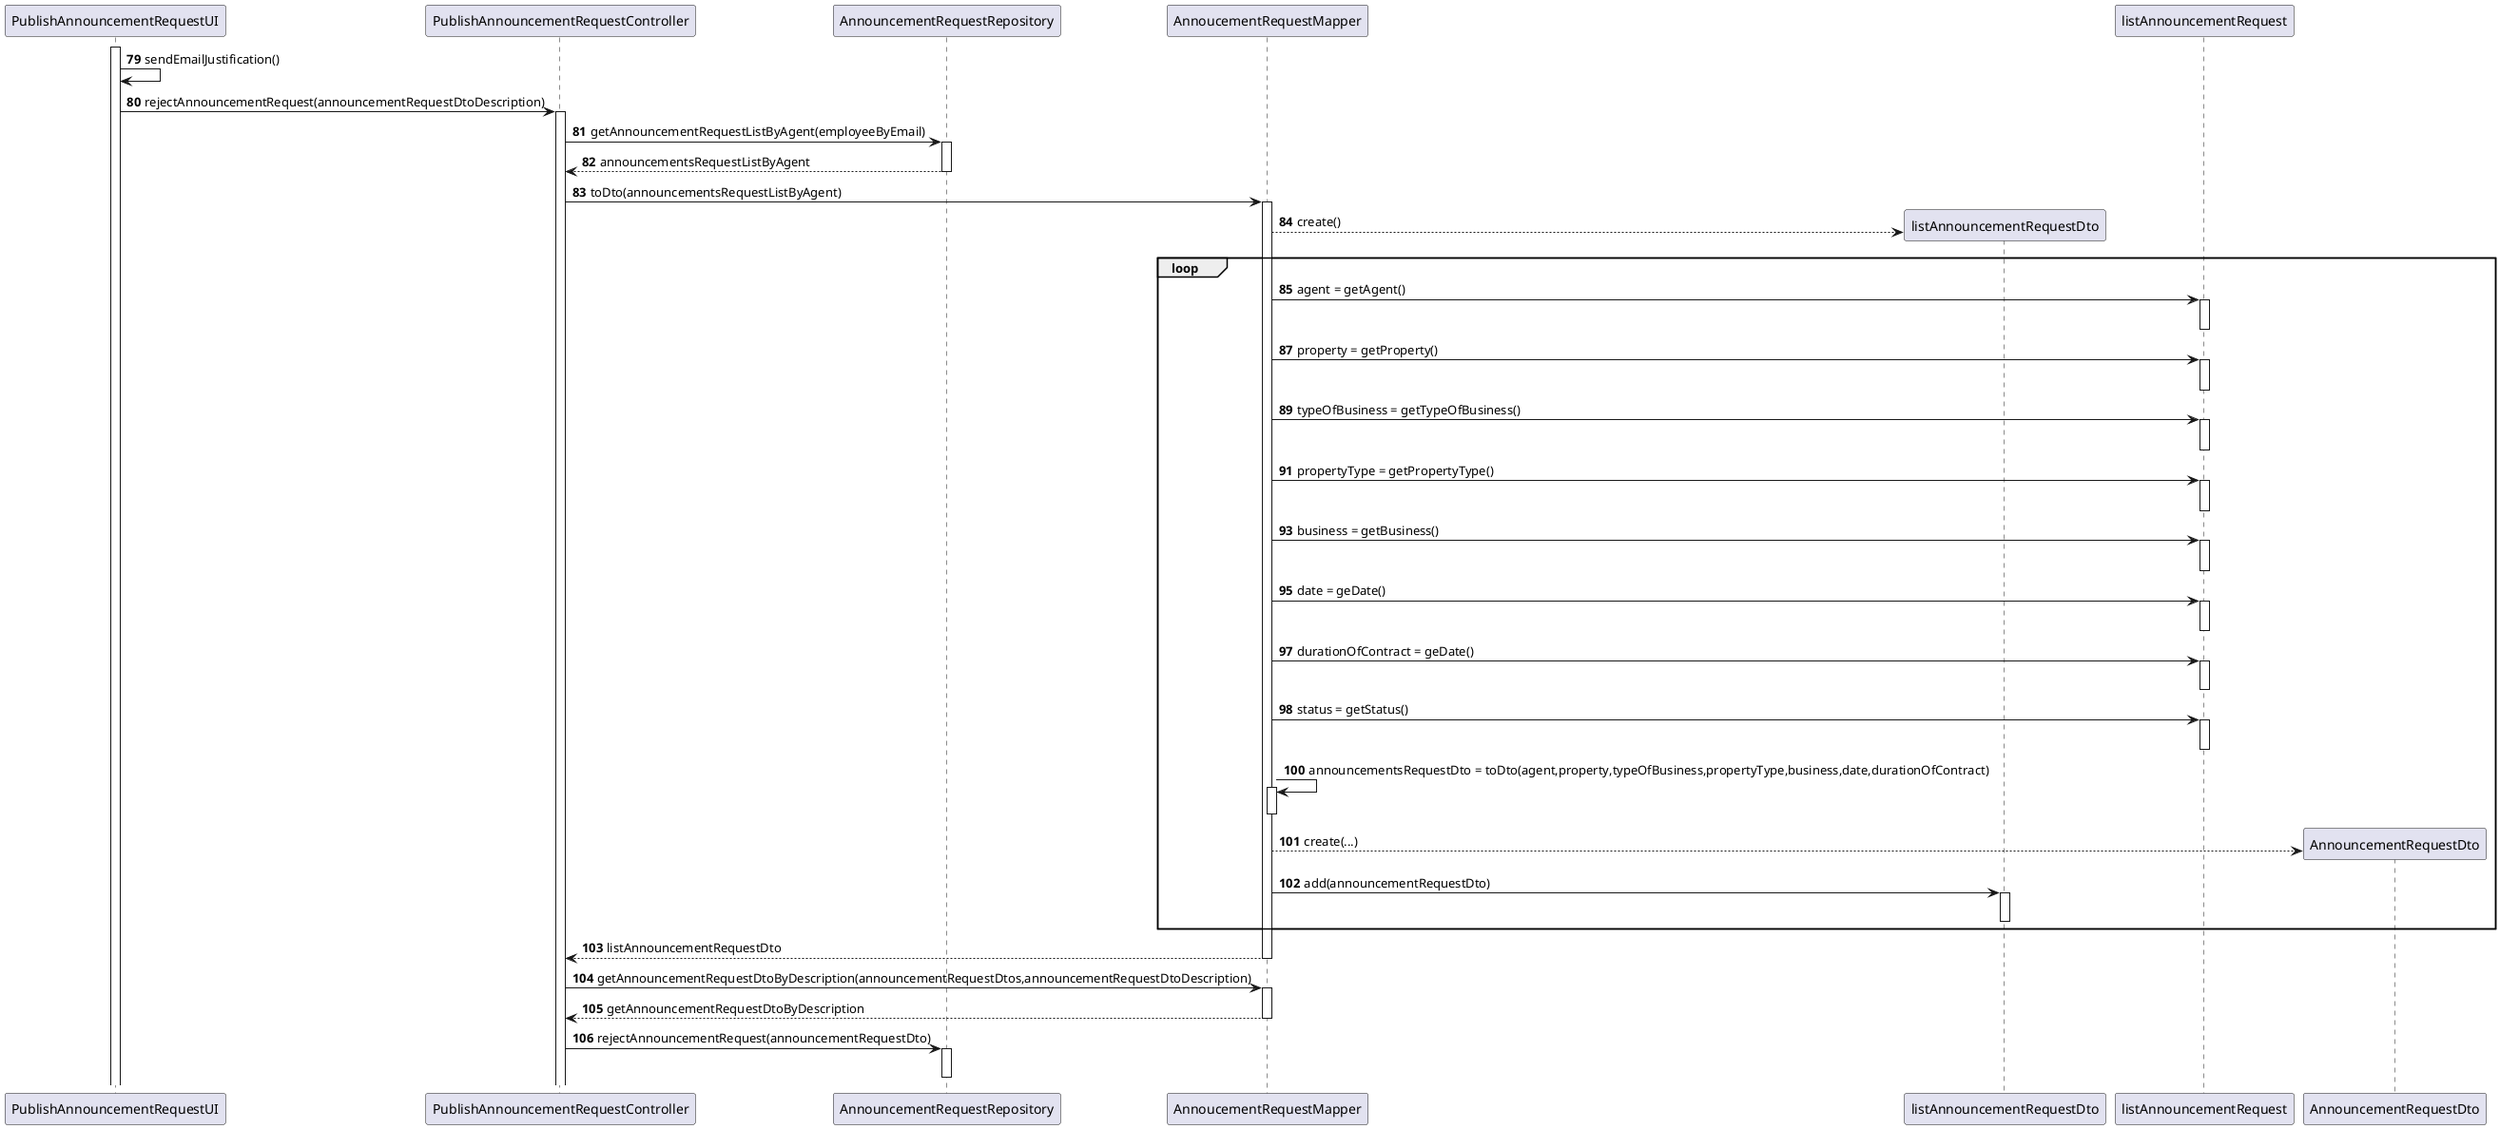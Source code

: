 @startuml
'https://plantuml.com/sequence-diagram

autonumber 79

activate PublishAnnouncementRequestUI

PublishAnnouncementRequestUI -> PublishAnnouncementRequestUI: sendEmailJustification()


PublishAnnouncementRequestUI -> PublishAnnouncementRequestController:rejectAnnouncementRequest(announcementRequestDtoDescription)
activate PublishAnnouncementRequestController

PublishAnnouncementRequestController -> AnnouncementRequestRepository:getAnnouncementRequestListByAgent(employeeByEmail)
activate AnnouncementRequestRepository

AnnouncementRequestRepository --> PublishAnnouncementRequestController:announcementsRequestListByAgent
deactivate AnnouncementRequestRepository

PublishAnnouncementRequestController -> AnnoucementRequestMapper: toDto(announcementsRequestListByAgent)
activate AnnoucementRequestMapper

AnnoucementRequestMapper --> listAnnouncementRequestDto**: create()

loop

AnnoucementRequestMapper -> listAnnouncementRequest :agent = getAgent()
activate listAnnouncementRequest

AnnoucementRequestMapper -[hidden]> listAnnouncementRequest
deactivate listAnnouncementRequest

AnnoucementRequestMapper -> listAnnouncementRequest: property = getProperty()
activate listAnnouncementRequest

AnnoucementRequestMapper -[hidden]> listAnnouncementRequest
deactivate listAnnouncementRequest

AnnoucementRequestMapper -> listAnnouncementRequest: typeOfBusiness = getTypeOfBusiness()
activate listAnnouncementRequest

AnnoucementRequestMapper -[hidden]> listAnnouncementRequest
deactivate listAnnouncementRequest

AnnoucementRequestMapper -> listAnnouncementRequest: propertyType = getPropertyType()
activate listAnnouncementRequest

AnnoucementRequestMapper -[hidden]> listAnnouncementRequest
deactivate listAnnouncementRequest

AnnoucementRequestMapper -> listAnnouncementRequest: business = getBusiness()
activate listAnnouncementRequest

AnnoucementRequestMapper -[hidden]> listAnnouncementRequest
deactivate listAnnouncementRequest

AnnoucementRequestMapper -> listAnnouncementRequest: date = geDate()
activate listAnnouncementRequest

AnnoucementRequestMapper -[hidden]> listAnnouncementRequest
deactivate listAnnouncementRequest


AnnoucementRequestMapper -> listAnnouncementRequest: durationOfContract = geDate()
activate listAnnouncementRequest

deactivate listAnnouncementRequest

AnnoucementRequestMapper -> listAnnouncementRequest: status = getStatus()
activate listAnnouncementRequest

AnnoucementRequestMapper -[hidden]> listAnnouncementRequest
deactivate listAnnouncementRequest

AnnoucementRequestMapper -> AnnoucementRequestMapper : announcementsRequestDto = toDto(agent,property,typeOfBusiness,propertyType,business,date,durationOfContract)
activate AnnoucementRequestMapper

deactivate AnnoucementRequestMapper

AnnoucementRequestMapper --> AnnouncementRequestDto**: create(...)

AnnoucementRequestMapper -> listAnnouncementRequestDto: add(announcementRequestDto)
activate listAnnouncementRequestDto

deactivate listAnnouncementRequestDto
end

AnnoucementRequestMapper --> PublishAnnouncementRequestController: listAnnouncementRequestDto
deactivate AnnoucementRequestMapper

PublishAnnouncementRequestController -> AnnoucementRequestMapper:getAnnouncementRequestDtoByDescription(announcementRequestDtos,announcementRequestDtoDescription)
activate AnnoucementRequestMapper

AnnoucementRequestMapper --> PublishAnnouncementRequestController: getAnnouncementRequestDtoByDescription
deactivate AnnoucementRequestMapper

PublishAnnouncementRequestController -> AnnouncementRequestRepository:rejectAnnouncementRequest(announcementRequestDto)
activate AnnouncementRequestRepository
deactivate AnnouncementRequestRepository

@enduml